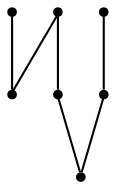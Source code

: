 graph {
  node [shape=point,comment="{\"directed\":false,\"doi\":\"10.1007/978-3-319-50106-2_36\",\"figure\":\"4 (1)\"}"]

  v0 [pos="1243.0772598927742,606.1550537964118"]
  v1 [pos="1176.3999712167774,565.082272063546"]
  v2 [pos="1109.7226825407806,544.5457540218364"]
  v3 [pos="1076.3840382027822,524.0094903306803"]
  v4 [pos="1043.0453143792618,503.4721933404005"]
  v5 [pos="1043.0453143792615,585.622859714112"]
  v6 [pos="976.368025703265,606.1550537964118"]

  v6 -- v4 [id="-4",pos="976.368025703265,606.1550537964118 987.4823431876974,589.0441925971398 987.4823431876974,589.0441925971398 987.4823431876974,589.0441925971398 998.5965811866078,571.9291982013731 1020.8209875256958,537.7033426063343 1031.9352255246063,520.5841514264346 1043.0453143792618,503.4721933404005 1043.0453143792618,503.4721933404005 1043.0453143792618,503.4721933404005"]
  v5 -- v1 [id="-7",pos="1043.0453143792615,585.622859714112 1065.2738698626044,582.1931968504565 1065.2738698626044,582.1931968504565 1065.2738698626044,582.1931968504565 1087.4982762016925,578.7759971639233 1131.9511585386012,571.9291982013731 1154.1755648776893,568.5036685342122 1176.3999712167774,565.082272063546 1176.3999712167774,565.082272063546 1176.3999712167774,565.082272063546"]
  v4 -- v3 [id="-8",pos="1043.0453143792618,503.4721933404005 1054.1596318636941,510.3118227967234 1054.1596318636941,510.3118227967234 1054.1596318636941,510.3118227967234 1059.716458074075,513.7371401901526 1068.050533695346,518.8729437693735 1076.3840382027822,524.0094903306803"]
  v2 -- v3 [id="-9",pos="1109.7226825407806,544.5457540218364 1098.6125142006028,537.7033426063343 1098.6125142006028,537.7033426063343 1098.6125142006028,537.7033426063343 1093.0551024120734,534.2797309602108 1084.7198558489247,529.1442391993439 1076.3840382027822,524.0094903306803"]
  v5 -- v2 [id="-10",pos="1043.0453143792615,585.622859714112 1054.1596318636941,578.7759971639233 1054.1596318636941,578.7759971639233 1054.1596318636941,578.7759971639233 1065.2738698626044,571.9291982013731 1087.4982762016925,558.2355366886342 1098.6125142006028,551.3928073349402 1109.7226825407806,544.5418115882569 1098.6125142006028,551.3928073349402 1098.6125142006028,551.3928073349402 1109.7226825407806,544.5457540218364 1109.7226825407806,544.5457540218364 1109.7226825407806,544.5457540218364"]
  v0 -- v1 [id="-12",pos="1243.0772598927742,606.1550537964118 1231.9670915525965,599.3082230400423 1231.9670915525965,599.3082230400423 1231.9670915525965,599.3082230400423 1220.8528535536861,592.4613604898537 1198.628447214598,578.7759971639233 1187.5142092156877,571.9291982013731 1176.3999712167774,565.0823356511844 1187.5142092156877,571.9291982013731 1187.5142092156877,571.9291982013731 1176.3999712167774,565.082272063546 1176.3999712167774,565.082272063546 1176.3999712167774,565.082272063546"]
}